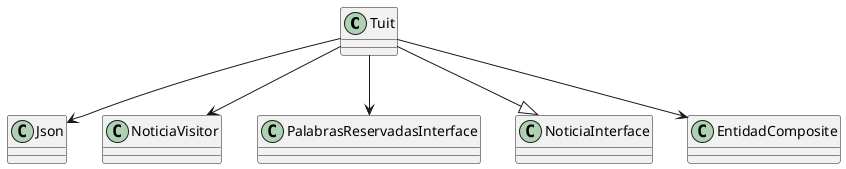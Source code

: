 @startuml

Tuit --> Json
Tuit --> NoticiaVisitor
Tuit --> PalabrasReservadasInterface
Tuit --|> NoticiaInterface
Tuit --> EntidadComposite

class Tuit {
!ifdef SHOW_METHODS
    +Tuit() 
    +Tuit(Json::Value& inputData, std::shared_ptr<PalabrasReservadasInterface> palabrasReservadas)
    +setPalabrasReservadas(std::shared_ptr<PalabrasReservadasInterface> palabrasReservadas)
    +inicializar()
    +EntidadComposite getEntidadMasFrecuente() const
    +std::set<std::string> getEntidades()const
    +int getFrecuenciaEntidad(EntidadComposite entidad) const
    +std::shared_ptr<PalabrasReservadasInterface> getPalabrasReservadas()const
    +std::set<std::string> getEntidadesRelevantes()const
    +void setTitulo(std::string titulo) 
    +void setCuerpo(std::string cuerpo)
    +std::string getTitulo() const 
    +std::string getCuerpo() const 
    +std::string toString() const
    +void accept(NoticiaVisitor& visitor) 
    +void procesarEntidades()
    -void procesarEntidadMasFrecuente()
    +std::string getUser() const 
    +int getId() const
    -bool agregarEntidad(std::string nombre)
    -std::map<std::string, int> entidades
    -std::set<std::string> entidadesRelevantes
    -EntidadComposite entidadMasFrecuente
    -std::shared_ptr<PalabrasReservadasInterface> palabrasReservadas
    -std::string tuit
    -std::string user
    -int id
!endif
}

@enduml
